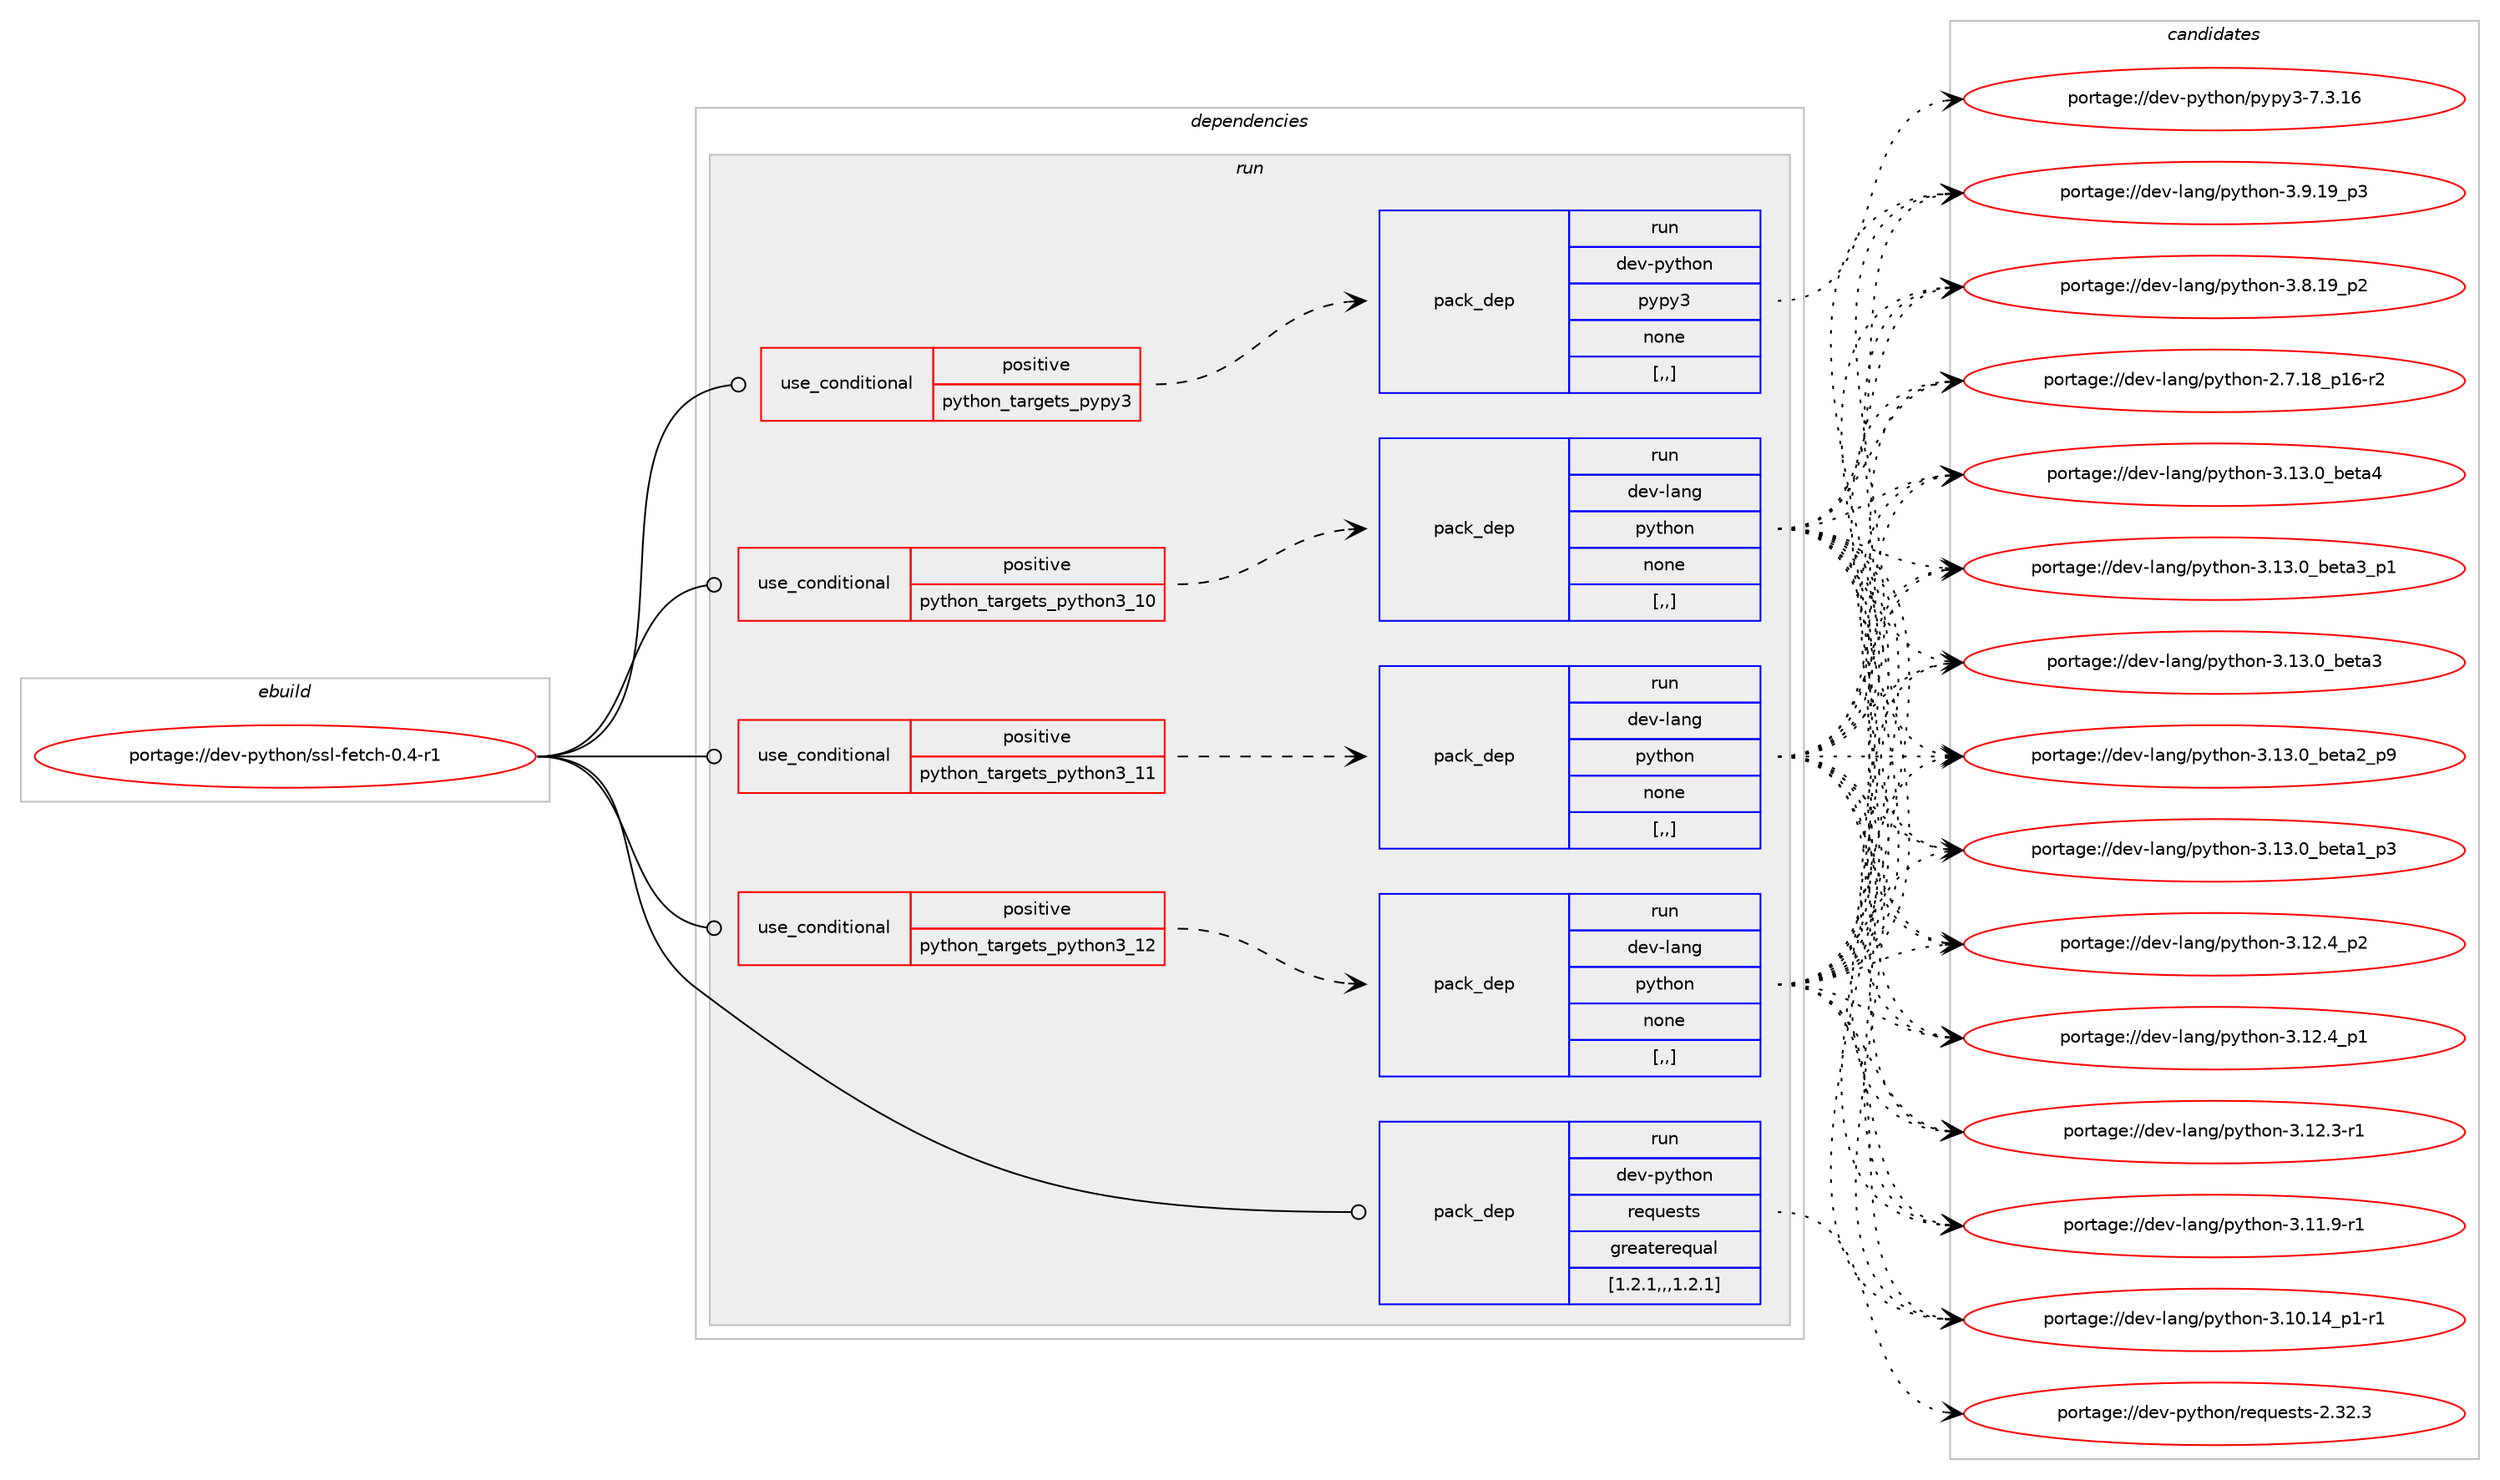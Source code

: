 digraph prolog {

# *************
# Graph options
# *************

newrank=true;
concentrate=true;
compound=true;
graph [rankdir=LR,fontname=Helvetica,fontsize=10,ranksep=1.5];#, ranksep=2.5, nodesep=0.2];
edge  [arrowhead=vee];
node  [fontname=Helvetica,fontsize=10];

# **********
# The ebuild
# **********

subgraph cluster_leftcol {
color=gray;
label=<<i>ebuild</i>>;
id [label="portage://dev-python/ssl-fetch-0.4-r1", color=red, width=4, href="../dev-python/ssl-fetch-0.4-r1.svg"];
}

# ****************
# The dependencies
# ****************

subgraph cluster_midcol {
color=gray;
label=<<i>dependencies</i>>;
subgraph cluster_compile {
fillcolor="#eeeeee";
style=filled;
label=<<i>compile</i>>;
}
subgraph cluster_compileandrun {
fillcolor="#eeeeee";
style=filled;
label=<<i>compile and run</i>>;
}
subgraph cluster_run {
fillcolor="#eeeeee";
style=filled;
label=<<i>run</i>>;
subgraph cond40180 {
dependency165005 [label=<<TABLE BORDER="0" CELLBORDER="1" CELLSPACING="0" CELLPADDING="4"><TR><TD ROWSPAN="3" CELLPADDING="10">use_conditional</TD></TR><TR><TD>positive</TD></TR><TR><TD>python_targets_pypy3</TD></TR></TABLE>>, shape=none, color=red];
subgraph pack123553 {
dependency165006 [label=<<TABLE BORDER="0" CELLBORDER="1" CELLSPACING="0" CELLPADDING="4" WIDTH="220"><TR><TD ROWSPAN="6" CELLPADDING="30">pack_dep</TD></TR><TR><TD WIDTH="110">run</TD></TR><TR><TD>dev-python</TD></TR><TR><TD>pypy3</TD></TR><TR><TD>none</TD></TR><TR><TD>[,,]</TD></TR></TABLE>>, shape=none, color=blue];
}
dependency165005:e -> dependency165006:w [weight=20,style="dashed",arrowhead="vee"];
}
id:e -> dependency165005:w [weight=20,style="solid",arrowhead="odot"];
subgraph cond40181 {
dependency165007 [label=<<TABLE BORDER="0" CELLBORDER="1" CELLSPACING="0" CELLPADDING="4"><TR><TD ROWSPAN="3" CELLPADDING="10">use_conditional</TD></TR><TR><TD>positive</TD></TR><TR><TD>python_targets_python3_10</TD></TR></TABLE>>, shape=none, color=red];
subgraph pack123554 {
dependency165008 [label=<<TABLE BORDER="0" CELLBORDER="1" CELLSPACING="0" CELLPADDING="4" WIDTH="220"><TR><TD ROWSPAN="6" CELLPADDING="30">pack_dep</TD></TR><TR><TD WIDTH="110">run</TD></TR><TR><TD>dev-lang</TD></TR><TR><TD>python</TD></TR><TR><TD>none</TD></TR><TR><TD>[,,]</TD></TR></TABLE>>, shape=none, color=blue];
}
dependency165007:e -> dependency165008:w [weight=20,style="dashed",arrowhead="vee"];
}
id:e -> dependency165007:w [weight=20,style="solid",arrowhead="odot"];
subgraph cond40182 {
dependency165009 [label=<<TABLE BORDER="0" CELLBORDER="1" CELLSPACING="0" CELLPADDING="4"><TR><TD ROWSPAN="3" CELLPADDING="10">use_conditional</TD></TR><TR><TD>positive</TD></TR><TR><TD>python_targets_python3_11</TD></TR></TABLE>>, shape=none, color=red];
subgraph pack123555 {
dependency165010 [label=<<TABLE BORDER="0" CELLBORDER="1" CELLSPACING="0" CELLPADDING="4" WIDTH="220"><TR><TD ROWSPAN="6" CELLPADDING="30">pack_dep</TD></TR><TR><TD WIDTH="110">run</TD></TR><TR><TD>dev-lang</TD></TR><TR><TD>python</TD></TR><TR><TD>none</TD></TR><TR><TD>[,,]</TD></TR></TABLE>>, shape=none, color=blue];
}
dependency165009:e -> dependency165010:w [weight=20,style="dashed",arrowhead="vee"];
}
id:e -> dependency165009:w [weight=20,style="solid",arrowhead="odot"];
subgraph cond40183 {
dependency165011 [label=<<TABLE BORDER="0" CELLBORDER="1" CELLSPACING="0" CELLPADDING="4"><TR><TD ROWSPAN="3" CELLPADDING="10">use_conditional</TD></TR><TR><TD>positive</TD></TR><TR><TD>python_targets_python3_12</TD></TR></TABLE>>, shape=none, color=red];
subgraph pack123556 {
dependency165012 [label=<<TABLE BORDER="0" CELLBORDER="1" CELLSPACING="0" CELLPADDING="4" WIDTH="220"><TR><TD ROWSPAN="6" CELLPADDING="30">pack_dep</TD></TR><TR><TD WIDTH="110">run</TD></TR><TR><TD>dev-lang</TD></TR><TR><TD>python</TD></TR><TR><TD>none</TD></TR><TR><TD>[,,]</TD></TR></TABLE>>, shape=none, color=blue];
}
dependency165011:e -> dependency165012:w [weight=20,style="dashed",arrowhead="vee"];
}
id:e -> dependency165011:w [weight=20,style="solid",arrowhead="odot"];
subgraph pack123557 {
dependency165013 [label=<<TABLE BORDER="0" CELLBORDER="1" CELLSPACING="0" CELLPADDING="4" WIDTH="220"><TR><TD ROWSPAN="6" CELLPADDING="30">pack_dep</TD></TR><TR><TD WIDTH="110">run</TD></TR><TR><TD>dev-python</TD></TR><TR><TD>requests</TD></TR><TR><TD>greaterequal</TD></TR><TR><TD>[1.2.1,,,1.2.1]</TD></TR></TABLE>>, shape=none, color=blue];
}
id:e -> dependency165013:w [weight=20,style="solid",arrowhead="odot"];
}
}

# **************
# The candidates
# **************

subgraph cluster_choices {
rank=same;
color=gray;
label=<<i>candidates</i>>;

subgraph choice123553 {
color=black;
nodesep=1;
choice10010111845112121116104111110471121211121215145554651464954 [label="portage://dev-python/pypy3-7.3.16", color=red, width=4,href="../dev-python/pypy3-7.3.16.svg"];
dependency165006:e -> choice10010111845112121116104111110471121211121215145554651464954:w [style=dotted,weight="100"];
}
subgraph choice123554 {
color=black;
nodesep=1;
choice1001011184510897110103471121211161041111104551464951464895981011169752 [label="portage://dev-lang/python-3.13.0_beta4", color=red, width=4,href="../dev-lang/python-3.13.0_beta4.svg"];
choice10010111845108971101034711212111610411111045514649514648959810111697519511249 [label="portage://dev-lang/python-3.13.0_beta3_p1", color=red, width=4,href="../dev-lang/python-3.13.0_beta3_p1.svg"];
choice1001011184510897110103471121211161041111104551464951464895981011169751 [label="portage://dev-lang/python-3.13.0_beta3", color=red, width=4,href="../dev-lang/python-3.13.0_beta3.svg"];
choice10010111845108971101034711212111610411111045514649514648959810111697509511257 [label="portage://dev-lang/python-3.13.0_beta2_p9", color=red, width=4,href="../dev-lang/python-3.13.0_beta2_p9.svg"];
choice10010111845108971101034711212111610411111045514649514648959810111697499511251 [label="portage://dev-lang/python-3.13.0_beta1_p3", color=red, width=4,href="../dev-lang/python-3.13.0_beta1_p3.svg"];
choice100101118451089711010347112121116104111110455146495046529511250 [label="portage://dev-lang/python-3.12.4_p2", color=red, width=4,href="../dev-lang/python-3.12.4_p2.svg"];
choice100101118451089711010347112121116104111110455146495046529511249 [label="portage://dev-lang/python-3.12.4_p1", color=red, width=4,href="../dev-lang/python-3.12.4_p1.svg"];
choice100101118451089711010347112121116104111110455146495046514511449 [label="portage://dev-lang/python-3.12.3-r1", color=red, width=4,href="../dev-lang/python-3.12.3-r1.svg"];
choice100101118451089711010347112121116104111110455146494946574511449 [label="portage://dev-lang/python-3.11.9-r1", color=red, width=4,href="../dev-lang/python-3.11.9-r1.svg"];
choice100101118451089711010347112121116104111110455146494846495295112494511449 [label="portage://dev-lang/python-3.10.14_p1-r1", color=red, width=4,href="../dev-lang/python-3.10.14_p1-r1.svg"];
choice100101118451089711010347112121116104111110455146574649579511251 [label="portage://dev-lang/python-3.9.19_p3", color=red, width=4,href="../dev-lang/python-3.9.19_p3.svg"];
choice100101118451089711010347112121116104111110455146564649579511250 [label="portage://dev-lang/python-3.8.19_p2", color=red, width=4,href="../dev-lang/python-3.8.19_p2.svg"];
choice100101118451089711010347112121116104111110455046554649569511249544511450 [label="portage://dev-lang/python-2.7.18_p16-r2", color=red, width=4,href="../dev-lang/python-2.7.18_p16-r2.svg"];
dependency165008:e -> choice1001011184510897110103471121211161041111104551464951464895981011169752:w [style=dotted,weight="100"];
dependency165008:e -> choice10010111845108971101034711212111610411111045514649514648959810111697519511249:w [style=dotted,weight="100"];
dependency165008:e -> choice1001011184510897110103471121211161041111104551464951464895981011169751:w [style=dotted,weight="100"];
dependency165008:e -> choice10010111845108971101034711212111610411111045514649514648959810111697509511257:w [style=dotted,weight="100"];
dependency165008:e -> choice10010111845108971101034711212111610411111045514649514648959810111697499511251:w [style=dotted,weight="100"];
dependency165008:e -> choice100101118451089711010347112121116104111110455146495046529511250:w [style=dotted,weight="100"];
dependency165008:e -> choice100101118451089711010347112121116104111110455146495046529511249:w [style=dotted,weight="100"];
dependency165008:e -> choice100101118451089711010347112121116104111110455146495046514511449:w [style=dotted,weight="100"];
dependency165008:e -> choice100101118451089711010347112121116104111110455146494946574511449:w [style=dotted,weight="100"];
dependency165008:e -> choice100101118451089711010347112121116104111110455146494846495295112494511449:w [style=dotted,weight="100"];
dependency165008:e -> choice100101118451089711010347112121116104111110455146574649579511251:w [style=dotted,weight="100"];
dependency165008:e -> choice100101118451089711010347112121116104111110455146564649579511250:w [style=dotted,weight="100"];
dependency165008:e -> choice100101118451089711010347112121116104111110455046554649569511249544511450:w [style=dotted,weight="100"];
}
subgraph choice123555 {
color=black;
nodesep=1;
choice1001011184510897110103471121211161041111104551464951464895981011169752 [label="portage://dev-lang/python-3.13.0_beta4", color=red, width=4,href="../dev-lang/python-3.13.0_beta4.svg"];
choice10010111845108971101034711212111610411111045514649514648959810111697519511249 [label="portage://dev-lang/python-3.13.0_beta3_p1", color=red, width=4,href="../dev-lang/python-3.13.0_beta3_p1.svg"];
choice1001011184510897110103471121211161041111104551464951464895981011169751 [label="portage://dev-lang/python-3.13.0_beta3", color=red, width=4,href="../dev-lang/python-3.13.0_beta3.svg"];
choice10010111845108971101034711212111610411111045514649514648959810111697509511257 [label="portage://dev-lang/python-3.13.0_beta2_p9", color=red, width=4,href="../dev-lang/python-3.13.0_beta2_p9.svg"];
choice10010111845108971101034711212111610411111045514649514648959810111697499511251 [label="portage://dev-lang/python-3.13.0_beta1_p3", color=red, width=4,href="../dev-lang/python-3.13.0_beta1_p3.svg"];
choice100101118451089711010347112121116104111110455146495046529511250 [label="portage://dev-lang/python-3.12.4_p2", color=red, width=4,href="../dev-lang/python-3.12.4_p2.svg"];
choice100101118451089711010347112121116104111110455146495046529511249 [label="portage://dev-lang/python-3.12.4_p1", color=red, width=4,href="../dev-lang/python-3.12.4_p1.svg"];
choice100101118451089711010347112121116104111110455146495046514511449 [label="portage://dev-lang/python-3.12.3-r1", color=red, width=4,href="../dev-lang/python-3.12.3-r1.svg"];
choice100101118451089711010347112121116104111110455146494946574511449 [label="portage://dev-lang/python-3.11.9-r1", color=red, width=4,href="../dev-lang/python-3.11.9-r1.svg"];
choice100101118451089711010347112121116104111110455146494846495295112494511449 [label="portage://dev-lang/python-3.10.14_p1-r1", color=red, width=4,href="../dev-lang/python-3.10.14_p1-r1.svg"];
choice100101118451089711010347112121116104111110455146574649579511251 [label="portage://dev-lang/python-3.9.19_p3", color=red, width=4,href="../dev-lang/python-3.9.19_p3.svg"];
choice100101118451089711010347112121116104111110455146564649579511250 [label="portage://dev-lang/python-3.8.19_p2", color=red, width=4,href="../dev-lang/python-3.8.19_p2.svg"];
choice100101118451089711010347112121116104111110455046554649569511249544511450 [label="portage://dev-lang/python-2.7.18_p16-r2", color=red, width=4,href="../dev-lang/python-2.7.18_p16-r2.svg"];
dependency165010:e -> choice1001011184510897110103471121211161041111104551464951464895981011169752:w [style=dotted,weight="100"];
dependency165010:e -> choice10010111845108971101034711212111610411111045514649514648959810111697519511249:w [style=dotted,weight="100"];
dependency165010:e -> choice1001011184510897110103471121211161041111104551464951464895981011169751:w [style=dotted,weight="100"];
dependency165010:e -> choice10010111845108971101034711212111610411111045514649514648959810111697509511257:w [style=dotted,weight="100"];
dependency165010:e -> choice10010111845108971101034711212111610411111045514649514648959810111697499511251:w [style=dotted,weight="100"];
dependency165010:e -> choice100101118451089711010347112121116104111110455146495046529511250:w [style=dotted,weight="100"];
dependency165010:e -> choice100101118451089711010347112121116104111110455146495046529511249:w [style=dotted,weight="100"];
dependency165010:e -> choice100101118451089711010347112121116104111110455146495046514511449:w [style=dotted,weight="100"];
dependency165010:e -> choice100101118451089711010347112121116104111110455146494946574511449:w [style=dotted,weight="100"];
dependency165010:e -> choice100101118451089711010347112121116104111110455146494846495295112494511449:w [style=dotted,weight="100"];
dependency165010:e -> choice100101118451089711010347112121116104111110455146574649579511251:w [style=dotted,weight="100"];
dependency165010:e -> choice100101118451089711010347112121116104111110455146564649579511250:w [style=dotted,weight="100"];
dependency165010:e -> choice100101118451089711010347112121116104111110455046554649569511249544511450:w [style=dotted,weight="100"];
}
subgraph choice123556 {
color=black;
nodesep=1;
choice1001011184510897110103471121211161041111104551464951464895981011169752 [label="portage://dev-lang/python-3.13.0_beta4", color=red, width=4,href="../dev-lang/python-3.13.0_beta4.svg"];
choice10010111845108971101034711212111610411111045514649514648959810111697519511249 [label="portage://dev-lang/python-3.13.0_beta3_p1", color=red, width=4,href="../dev-lang/python-3.13.0_beta3_p1.svg"];
choice1001011184510897110103471121211161041111104551464951464895981011169751 [label="portage://dev-lang/python-3.13.0_beta3", color=red, width=4,href="../dev-lang/python-3.13.0_beta3.svg"];
choice10010111845108971101034711212111610411111045514649514648959810111697509511257 [label="portage://dev-lang/python-3.13.0_beta2_p9", color=red, width=4,href="../dev-lang/python-3.13.0_beta2_p9.svg"];
choice10010111845108971101034711212111610411111045514649514648959810111697499511251 [label="portage://dev-lang/python-3.13.0_beta1_p3", color=red, width=4,href="../dev-lang/python-3.13.0_beta1_p3.svg"];
choice100101118451089711010347112121116104111110455146495046529511250 [label="portage://dev-lang/python-3.12.4_p2", color=red, width=4,href="../dev-lang/python-3.12.4_p2.svg"];
choice100101118451089711010347112121116104111110455146495046529511249 [label="portage://dev-lang/python-3.12.4_p1", color=red, width=4,href="../dev-lang/python-3.12.4_p1.svg"];
choice100101118451089711010347112121116104111110455146495046514511449 [label="portage://dev-lang/python-3.12.3-r1", color=red, width=4,href="../dev-lang/python-3.12.3-r1.svg"];
choice100101118451089711010347112121116104111110455146494946574511449 [label="portage://dev-lang/python-3.11.9-r1", color=red, width=4,href="../dev-lang/python-3.11.9-r1.svg"];
choice100101118451089711010347112121116104111110455146494846495295112494511449 [label="portage://dev-lang/python-3.10.14_p1-r1", color=red, width=4,href="../dev-lang/python-3.10.14_p1-r1.svg"];
choice100101118451089711010347112121116104111110455146574649579511251 [label="portage://dev-lang/python-3.9.19_p3", color=red, width=4,href="../dev-lang/python-3.9.19_p3.svg"];
choice100101118451089711010347112121116104111110455146564649579511250 [label="portage://dev-lang/python-3.8.19_p2", color=red, width=4,href="../dev-lang/python-3.8.19_p2.svg"];
choice100101118451089711010347112121116104111110455046554649569511249544511450 [label="portage://dev-lang/python-2.7.18_p16-r2", color=red, width=4,href="../dev-lang/python-2.7.18_p16-r2.svg"];
dependency165012:e -> choice1001011184510897110103471121211161041111104551464951464895981011169752:w [style=dotted,weight="100"];
dependency165012:e -> choice10010111845108971101034711212111610411111045514649514648959810111697519511249:w [style=dotted,weight="100"];
dependency165012:e -> choice1001011184510897110103471121211161041111104551464951464895981011169751:w [style=dotted,weight="100"];
dependency165012:e -> choice10010111845108971101034711212111610411111045514649514648959810111697509511257:w [style=dotted,weight="100"];
dependency165012:e -> choice10010111845108971101034711212111610411111045514649514648959810111697499511251:w [style=dotted,weight="100"];
dependency165012:e -> choice100101118451089711010347112121116104111110455146495046529511250:w [style=dotted,weight="100"];
dependency165012:e -> choice100101118451089711010347112121116104111110455146495046529511249:w [style=dotted,weight="100"];
dependency165012:e -> choice100101118451089711010347112121116104111110455146495046514511449:w [style=dotted,weight="100"];
dependency165012:e -> choice100101118451089711010347112121116104111110455146494946574511449:w [style=dotted,weight="100"];
dependency165012:e -> choice100101118451089711010347112121116104111110455146494846495295112494511449:w [style=dotted,weight="100"];
dependency165012:e -> choice100101118451089711010347112121116104111110455146574649579511251:w [style=dotted,weight="100"];
dependency165012:e -> choice100101118451089711010347112121116104111110455146564649579511250:w [style=dotted,weight="100"];
dependency165012:e -> choice100101118451089711010347112121116104111110455046554649569511249544511450:w [style=dotted,weight="100"];
}
subgraph choice123557 {
color=black;
nodesep=1;
choice100101118451121211161041111104711410111311710111511611545504651504651 [label="portage://dev-python/requests-2.32.3", color=red, width=4,href="../dev-python/requests-2.32.3.svg"];
dependency165013:e -> choice100101118451121211161041111104711410111311710111511611545504651504651:w [style=dotted,weight="100"];
}
}

}
